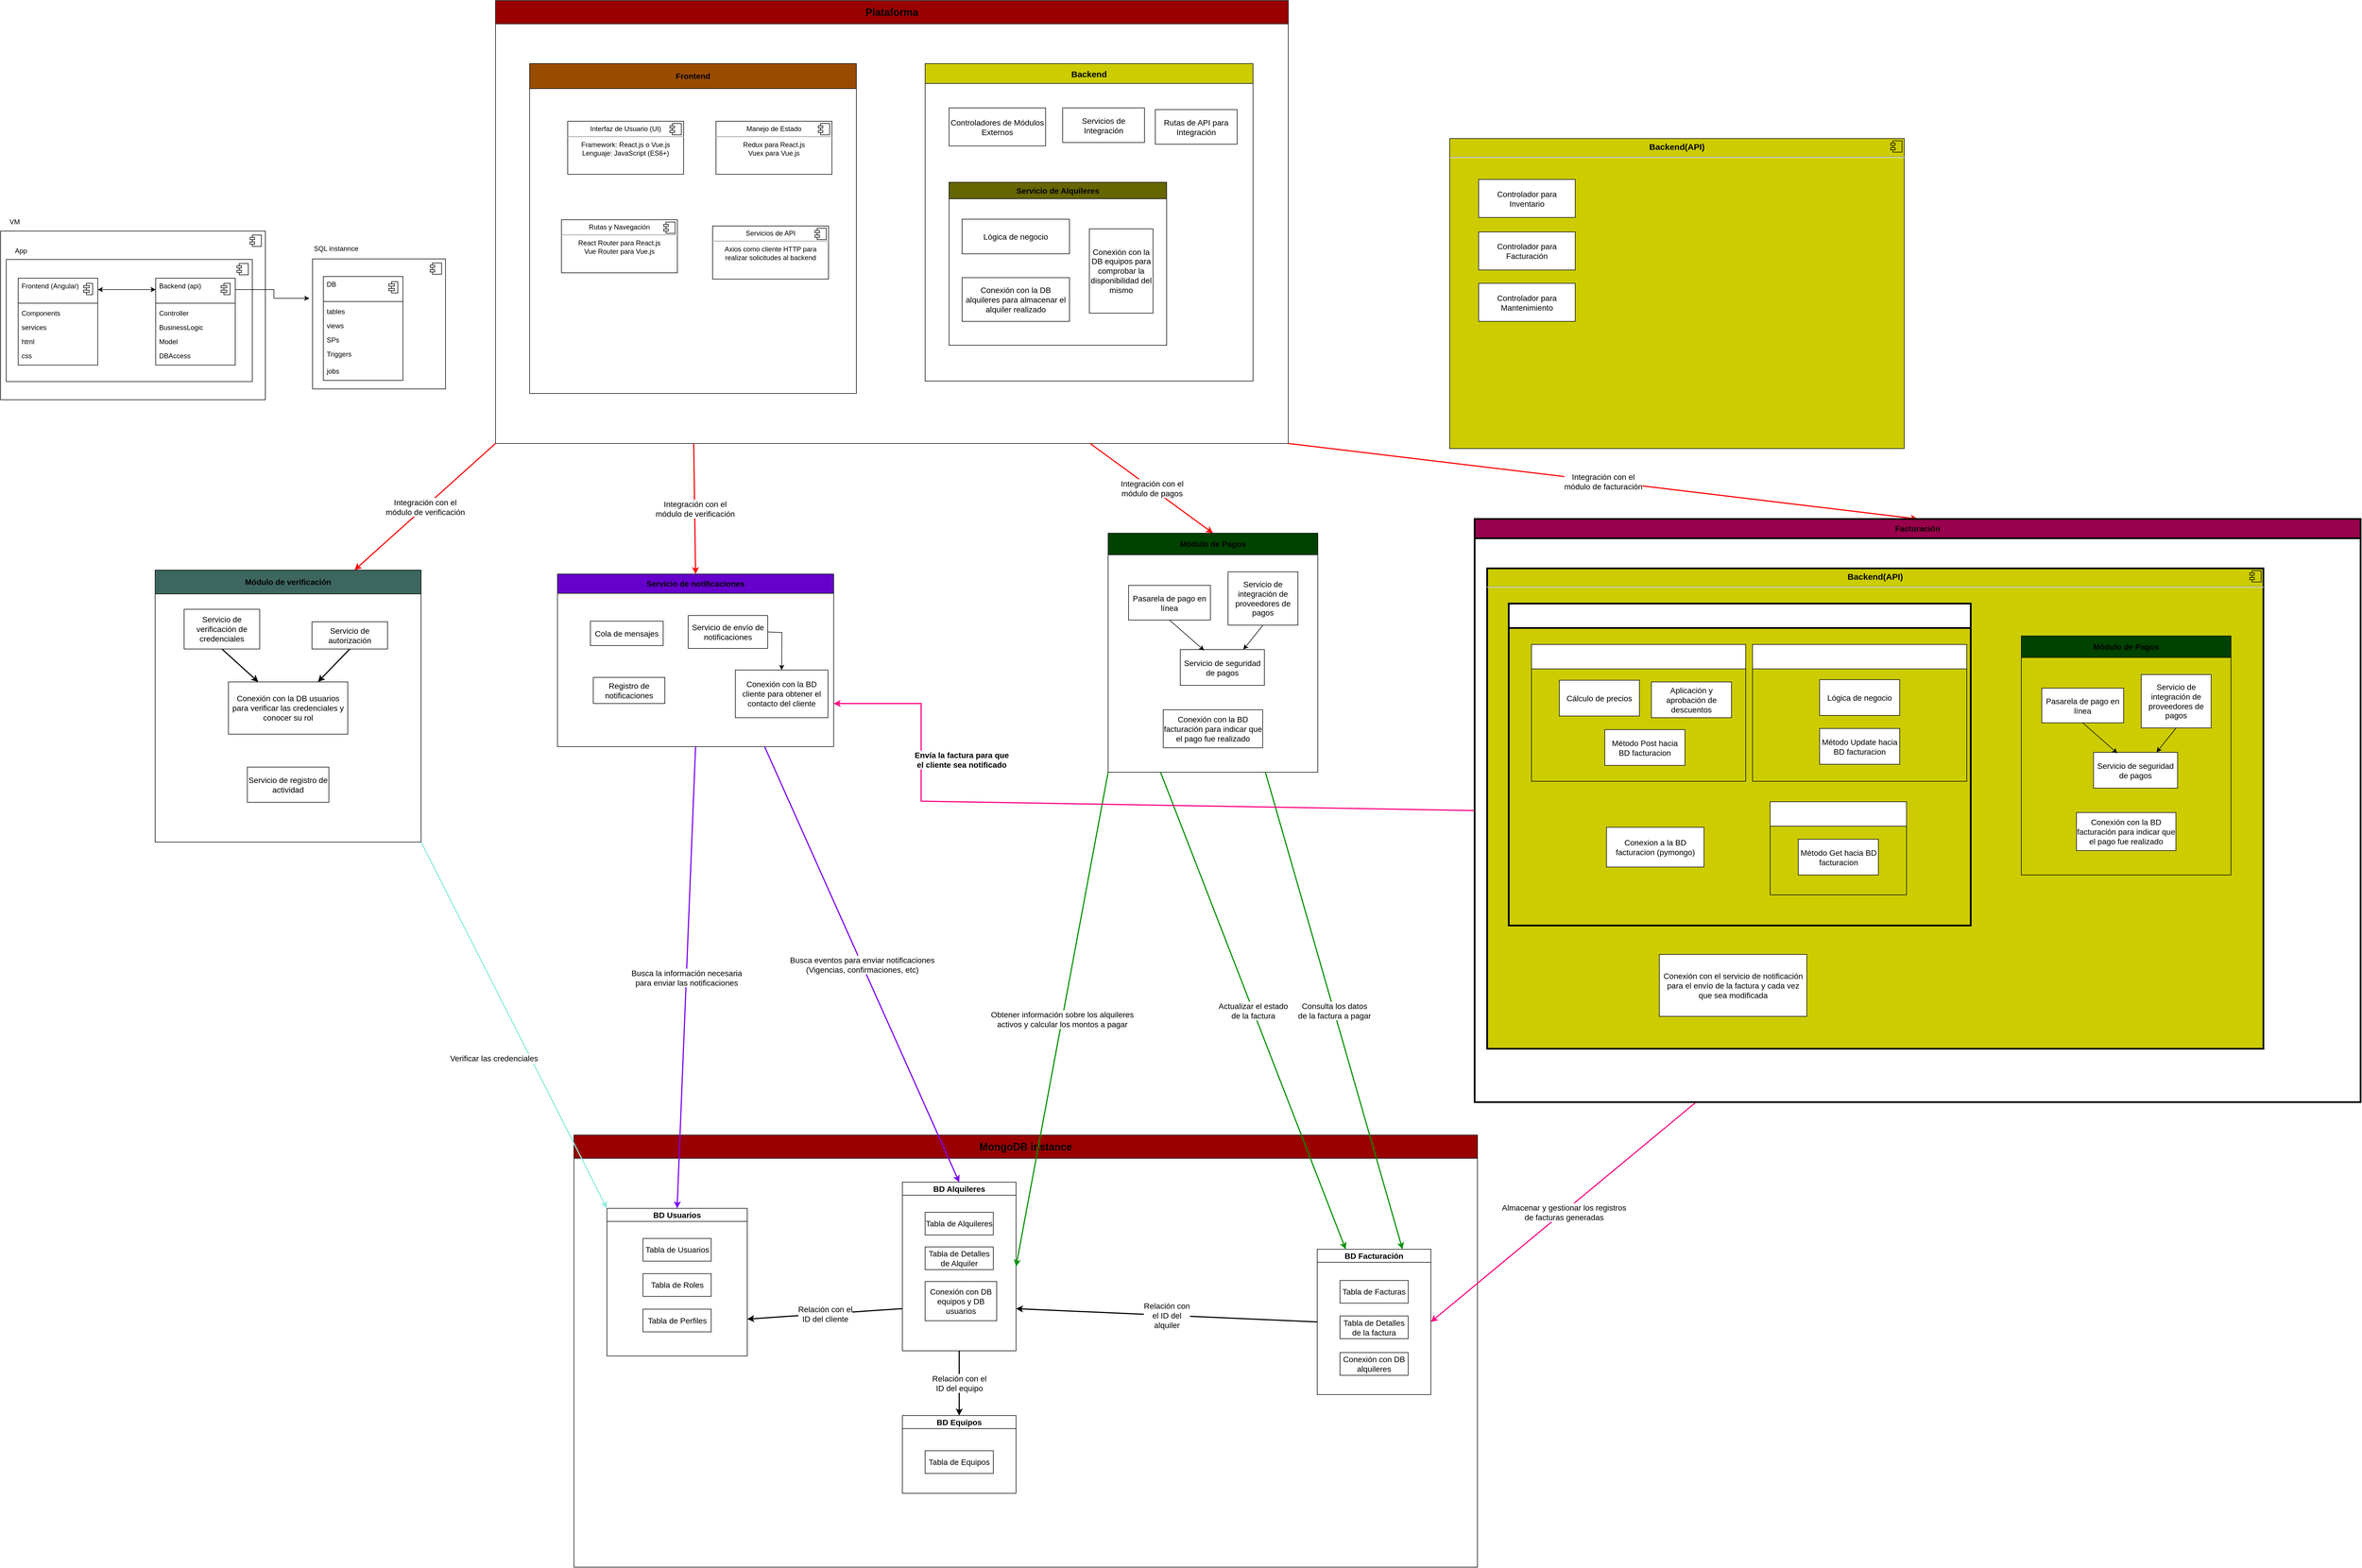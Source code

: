 <mxfile version="23.1.5" type="device">
  <diagram name="Página-1" id="bf0w6irVQ9VZcpmi0wYP">
    <mxGraphModel dx="3100" dy="2099" grid="0" gridSize="10" guides="1" tooltips="1" connect="1" arrows="1" fold="1" page="0" pageScale="1" pageWidth="1169" pageHeight="827" background="none" math="0" shadow="0">
      <root>
        <mxCell id="0" />
        <mxCell id="1" parent="0" />
        <mxCell id="GUSpSsTiJlBqWkZUUMlj-19" value="&lt;font style=&quot;font-size: 18px;&quot;&gt;MongoDB instance&lt;/font&gt;" style="swimlane;whiteSpace=wrap;html=1;fontSize=14;startSize=41;fillColor=#990000;align=center;" parent="1" vertex="1">
          <mxGeometry x="-543" y="1090" width="1590" height="761" as="geometry" />
        </mxCell>
        <mxCell id="_HyrHAApS9eFYxv8hjoL-1" value="BD Usuarios" style="swimlane;whiteSpace=wrap;html=1;fontSize=14;align=center;" parent="GUSpSsTiJlBqWkZUUMlj-19" vertex="1">
          <mxGeometry x="58" y="129.12" width="247" height="260" as="geometry" />
        </mxCell>
        <mxCell id="_HyrHAApS9eFYxv8hjoL-45" value="Tabla de Usuarios" style="whiteSpace=wrap;html=1;treeFolding=1;treeMoving=1;newEdgeStyle={&quot;edgeStyle&quot;:&quot;elbowEdgeStyle&quot;,&quot;startArrow&quot;:&quot;none&quot;,&quot;endArrow&quot;:&quot;none&quot;};fontSize=14;align=center;" parent="_HyrHAApS9eFYxv8hjoL-1" vertex="1">
          <mxGeometry x="63.5" y="53" width="120" height="40" as="geometry" />
        </mxCell>
        <mxCell id="_HyrHAApS9eFYxv8hjoL-46" value="Tabla de Perfiles" style="whiteSpace=wrap;html=1;treeFolding=1;treeMoving=1;newEdgeStyle={&quot;edgeStyle&quot;:&quot;elbowEdgeStyle&quot;,&quot;startArrow&quot;:&quot;none&quot;,&quot;endArrow&quot;:&quot;none&quot;};fontSize=14;align=center;" parent="_HyrHAApS9eFYxv8hjoL-1" vertex="1">
          <mxGeometry x="63.5" y="177.5" width="120" height="40" as="geometry" />
        </mxCell>
        <mxCell id="_HyrHAApS9eFYxv8hjoL-47" value="Tabla de Roles" style="whiteSpace=wrap;html=1;treeFolding=1;treeMoving=1;newEdgeStyle={&quot;edgeStyle&quot;:&quot;elbowEdgeStyle&quot;,&quot;startArrow&quot;:&quot;none&quot;,&quot;endArrow&quot;:&quot;none&quot;};fontSize=14;align=center;" parent="_HyrHAApS9eFYxv8hjoL-1" vertex="1">
          <mxGeometry x="63.5" y="115" width="120" height="40" as="geometry" />
        </mxCell>
        <mxCell id="_HyrHAApS9eFYxv8hjoL-2" value="BD Equipos" style="swimlane;whiteSpace=wrap;html=1;fontSize=14;startSize=23;align=center;" parent="GUSpSsTiJlBqWkZUUMlj-19" vertex="1">
          <mxGeometry x="577.95" y="494.0" width="200" height="137" as="geometry" />
        </mxCell>
        <mxCell id="_HyrHAApS9eFYxv8hjoL-50" value="Tabla de Equipos" style="whiteSpace=wrap;html=1;treeFolding=1;treeMoving=1;newEdgeStyle={&quot;edgeStyle&quot;:&quot;elbowEdgeStyle&quot;,&quot;startArrow&quot;:&quot;none&quot;,&quot;endArrow&quot;:&quot;none&quot;};fontSize=14;align=center;" parent="_HyrHAApS9eFYxv8hjoL-2" vertex="1">
          <mxGeometry x="40" y="62" width="120" height="40" as="geometry" />
        </mxCell>
        <mxCell id="_HyrHAApS9eFYxv8hjoL-3" value="BD Alquileres" style="swimlane;whiteSpace=wrap;html=1;fontSize=14;align=center;" parent="GUSpSsTiJlBqWkZUUMlj-19" vertex="1">
          <mxGeometry x="577.95" y="83.0" width="200" height="297" as="geometry" />
        </mxCell>
        <mxCell id="_HyrHAApS9eFYxv8hjoL-56" value="Tabla de Detalles de Alquiler" style="whiteSpace=wrap;html=1;treeFolding=1;treeMoving=1;newEdgeStyle={&quot;edgeStyle&quot;:&quot;elbowEdgeStyle&quot;,&quot;startArrow&quot;:&quot;none&quot;,&quot;endArrow&quot;:&quot;none&quot;};fontSize=14;align=center;" parent="_HyrHAApS9eFYxv8hjoL-3" vertex="1">
          <mxGeometry x="40" y="114" width="120" height="40" as="geometry" />
        </mxCell>
        <mxCell id="_HyrHAApS9eFYxv8hjoL-57" value="Tabla de Alquileres" style="whiteSpace=wrap;html=1;treeFolding=1;treeMoving=1;newEdgeStyle={&quot;edgeStyle&quot;:&quot;elbowEdgeStyle&quot;,&quot;startArrow&quot;:&quot;none&quot;,&quot;endArrow&quot;:&quot;none&quot;};fontSize=14;align=center;" parent="_HyrHAApS9eFYxv8hjoL-3" vertex="1">
          <mxGeometry x="40" y="53" width="120" height="40" as="geometry" />
        </mxCell>
        <mxCell id="n8uE68RIbWCoUh80Pz9c-1" value="Conexión con DB equipos y DB usuarios" style="whiteSpace=wrap;html=1;treeFolding=1;treeMoving=1;newEdgeStyle={&quot;edgeStyle&quot;:&quot;elbowEdgeStyle&quot;,&quot;startArrow&quot;:&quot;none&quot;,&quot;endArrow&quot;:&quot;none&quot;};fontSize=14;align=center;" parent="_HyrHAApS9eFYxv8hjoL-3" vertex="1">
          <mxGeometry x="40" y="175" width="126" height="69" as="geometry" />
        </mxCell>
        <mxCell id="_HyrHAApS9eFYxv8hjoL-22" value="BD Facturación" style="swimlane;whiteSpace=wrap;html=1;fontSize=14;align=center;" parent="GUSpSsTiJlBqWkZUUMlj-19" vertex="1">
          <mxGeometry x="1308" y="201.12" width="200" height="256" as="geometry" />
        </mxCell>
        <mxCell id="_HyrHAApS9eFYxv8hjoL-52" value="Tabla de Facturas" style="whiteSpace=wrap;html=1;treeFolding=1;treeMoving=1;newEdgeStyle={&quot;edgeStyle&quot;:&quot;elbowEdgeStyle&quot;,&quot;startArrow&quot;:&quot;none&quot;,&quot;endArrow&quot;:&quot;none&quot;};fontSize=14;align=center;" parent="_HyrHAApS9eFYxv8hjoL-22" vertex="1">
          <mxGeometry x="40" y="55" width="120" height="40" as="geometry" />
        </mxCell>
        <mxCell id="_HyrHAApS9eFYxv8hjoL-53" value="Tabla de Detalles de la factura" style="whiteSpace=wrap;html=1;treeFolding=1;treeMoving=1;newEdgeStyle={&quot;edgeStyle&quot;:&quot;elbowEdgeStyle&quot;,&quot;startArrow&quot;:&quot;none&quot;,&quot;endArrow&quot;:&quot;none&quot;};fontSize=14;align=center;" parent="_HyrHAApS9eFYxv8hjoL-22" vertex="1">
          <mxGeometry x="40" y="117.5" width="120" height="40" as="geometry" />
        </mxCell>
        <mxCell id="n8uE68RIbWCoUh80Pz9c-2" value="Conexión con DB alquileres" style="whiteSpace=wrap;html=1;treeFolding=1;treeMoving=1;newEdgeStyle={&quot;edgeStyle&quot;:&quot;elbowEdgeStyle&quot;,&quot;startArrow&quot;:&quot;none&quot;,&quot;endArrow&quot;:&quot;none&quot;};fontSize=14;align=center;" parent="_HyrHAApS9eFYxv8hjoL-22" vertex="1">
          <mxGeometry x="40" y="182" width="120" height="40" as="geometry" />
        </mxCell>
        <mxCell id="_HyrHAApS9eFYxv8hjoL-137" value="" style="endArrow=classic;html=1;rounded=0;fontSize=14;strokeWidth=2;entryX=0.5;entryY=0;entryDx=0;entryDy=0;exitX=0.5;exitY=1;exitDx=0;exitDy=0;align=center;" parent="GUSpSsTiJlBqWkZUUMlj-19" source="_HyrHAApS9eFYxv8hjoL-3" target="_HyrHAApS9eFYxv8hjoL-2" edge="1">
          <mxGeometry relative="1" as="geometry">
            <mxPoint x="684.95" y="374.0" as="sourcePoint" />
            <mxPoint x="1347.95" y="175.0" as="targetPoint" />
          </mxGeometry>
        </mxCell>
        <mxCell id="_HyrHAApS9eFYxv8hjoL-138" value="&lt;font style=&quot;font-size: 14px;&quot;&gt;Relación con el&lt;br style=&quot;font-size: 14px;&quot;&gt;ID del equipo&lt;/font&gt;" style="edgeLabel;resizable=0;html=1;align=center;verticalAlign=middle;fontSize=14;" parent="_HyrHAApS9eFYxv8hjoL-137" connectable="0" vertex="1">
          <mxGeometry relative="1" as="geometry" />
        </mxCell>
        <mxCell id="_HyrHAApS9eFYxv8hjoL-139" value="" style="endArrow=classic;html=1;rounded=0;exitX=0;exitY=0.5;exitDx=0;exitDy=0;entryX=1;entryY=0.75;entryDx=0;entryDy=0;fontSize=14;strokeWidth=2;align=center;" parent="GUSpSsTiJlBqWkZUUMlj-19" source="_HyrHAApS9eFYxv8hjoL-22" target="_HyrHAApS9eFYxv8hjoL-3" edge="1">
          <mxGeometry relative="1" as="geometry">
            <mxPoint x="1975" y="-712.88" as="sourcePoint" />
            <mxPoint x="1477" y="-637.88" as="targetPoint" />
            <Array as="points" />
          </mxGeometry>
        </mxCell>
        <mxCell id="_HyrHAApS9eFYxv8hjoL-140" value="&lt;font style=&quot;font-size: 14px;&quot;&gt;Relación con&lt;br style=&quot;font-size: 14px;&quot;&gt;el ID del&lt;br style=&quot;font-size: 14px;&quot;&gt;alquiler&lt;/font&gt;" style="edgeLabel;resizable=0;html=1;align=center;verticalAlign=middle;fontSize=14;" parent="_HyrHAApS9eFYxv8hjoL-139" connectable="0" vertex="1">
          <mxGeometry relative="1" as="geometry" />
        </mxCell>
        <mxCell id="4d2gXVHFIwAKzaBIq4mS-4" value="" style="endArrow=classic;html=1;rounded=0;fontSize=14;strokeWidth=2;entryX=1;entryY=0.75;entryDx=0;entryDy=0;exitX=0;exitY=0.75;exitDx=0;exitDy=0;align=center;" parent="GUSpSsTiJlBqWkZUUMlj-19" source="_HyrHAApS9eFYxv8hjoL-3" target="_HyrHAApS9eFYxv8hjoL-1" edge="1">
          <mxGeometry relative="1" as="geometry">
            <mxPoint x="1138" y="180.12" as="sourcePoint" />
            <mxPoint x="1245" y="-620.88" as="targetPoint" />
          </mxGeometry>
        </mxCell>
        <mxCell id="4d2gXVHFIwAKzaBIq4mS-5" value="&lt;font style=&quot;font-size: 14px;&quot;&gt;Relación con el&lt;br style=&quot;font-size: 14px;&quot;&gt;ID del cliente&lt;/font&gt;" style="edgeLabel;resizable=0;html=1;align=center;verticalAlign=middle;fontSize=14;" parent="4d2gXVHFIwAKzaBIq4mS-4" connectable="0" vertex="1">
          <mxGeometry relative="1" as="geometry" />
        </mxCell>
        <mxCell id="_HyrHAApS9eFYxv8hjoL-6" value="Módulo de verificación" style="swimlane;whiteSpace=wrap;html=1;fontSize=14;startSize=42;fillColor=#3D665F;align=center;" parent="1" vertex="1">
          <mxGeometry x="-1280" y="95" width="468" height="479" as="geometry" />
        </mxCell>
        <mxCell id="_HyrHAApS9eFYxv8hjoL-76" value="Conexión con la DB usuarios para verificar las credenciales y conocer su rol" style="whiteSpace=wrap;html=1;treeFolding=1;treeMoving=1;newEdgeStyle={&quot;edgeStyle&quot;:&quot;elbowEdgeStyle&quot;,&quot;startArrow&quot;:&quot;none&quot;,&quot;endArrow&quot;:&quot;none&quot;};fontSize=14;align=center;" parent="_HyrHAApS9eFYxv8hjoL-6" vertex="1">
          <mxGeometry x="129" y="197" width="210" height="92" as="geometry" />
        </mxCell>
        <mxCell id="_HyrHAApS9eFYxv8hjoL-93" value="Servicio de verificación de credenciales" style="whiteSpace=wrap;html=1;treeFolding=1;treeMoving=1;newEdgeStyle={&quot;edgeStyle&quot;:&quot;elbowEdgeStyle&quot;,&quot;startArrow&quot;:&quot;none&quot;,&quot;endArrow&quot;:&quot;none&quot;};fontSize=14;align=center;" parent="_HyrHAApS9eFYxv8hjoL-6" vertex="1">
          <mxGeometry x="51" y="69" width="133" height="70" as="geometry" />
        </mxCell>
        <mxCell id="_HyrHAApS9eFYxv8hjoL-96" value="Servicio de autorización" style="whiteSpace=wrap;html=1;treeFolding=1;treeMoving=1;newEdgeStyle={&quot;edgeStyle&quot;:&quot;elbowEdgeStyle&quot;,&quot;startArrow&quot;:&quot;none&quot;,&quot;endArrow&quot;:&quot;none&quot;};fontSize=14;align=center;" parent="_HyrHAApS9eFYxv8hjoL-6" vertex="1">
          <mxGeometry x="276" y="91" width="133" height="48" as="geometry" />
        </mxCell>
        <mxCell id="_HyrHAApS9eFYxv8hjoL-97" value="Servicio de registro de actividad" style="whiteSpace=wrap;html=1;treeFolding=1;treeMoving=1;newEdgeStyle={&quot;edgeStyle&quot;:&quot;elbowEdgeStyle&quot;,&quot;startArrow&quot;:&quot;none&quot;,&quot;endArrow&quot;:&quot;none&quot;};fontSize=14;align=center;" parent="_HyrHAApS9eFYxv8hjoL-6" vertex="1">
          <mxGeometry x="162.25" y="347" width="143.5" height="62" as="geometry" />
        </mxCell>
        <mxCell id="4d2gXVHFIwAKzaBIq4mS-6" value="" style="endArrow=classic;html=1;rounded=0;exitX=0.5;exitY=1;exitDx=0;exitDy=0;entryX=0.75;entryY=0;entryDx=0;entryDy=0;fontSize=14;strokeWidth=2;align=center;" parent="_HyrHAApS9eFYxv8hjoL-6" source="_HyrHAApS9eFYxv8hjoL-96" target="_HyrHAApS9eFYxv8hjoL-76" edge="1">
          <mxGeometry relative="1" as="geometry">
            <mxPoint x="127" y="10" as="sourcePoint" />
            <mxPoint x="-94" y="-68" as="targetPoint" />
          </mxGeometry>
        </mxCell>
        <mxCell id="4d2gXVHFIwAKzaBIq4mS-8" value="" style="endArrow=classic;html=1;rounded=0;exitX=0.5;exitY=1;exitDx=0;exitDy=0;entryX=0.25;entryY=0;entryDx=0;entryDy=0;fontSize=14;strokeWidth=2;align=center;" parent="_HyrHAApS9eFYxv8hjoL-6" source="_HyrHAApS9eFYxv8hjoL-93" target="_HyrHAApS9eFYxv8hjoL-76" edge="1">
          <mxGeometry relative="1" as="geometry">
            <mxPoint x="371" y="243" as="sourcePoint" />
            <mxPoint x="309" y="183" as="targetPoint" />
          </mxGeometry>
        </mxCell>
        <mxCell id="_HyrHAApS9eFYxv8hjoL-7" value="Módulo&amp;nbsp;de Pagos" style="swimlane;whiteSpace=wrap;html=1;startSize=38;fontSize=14;fillColor=#004200;align=center;" parent="1" vertex="1">
          <mxGeometry x="397" y="30" width="369" height="421" as="geometry" />
        </mxCell>
        <mxCell id="_HyrHAApS9eFYxv8hjoL-105" value="Pasarela de pago en línea" style="whiteSpace=wrap;html=1;treeFolding=1;treeMoving=1;newEdgeStyle={&quot;edgeStyle&quot;:&quot;elbowEdgeStyle&quot;,&quot;startArrow&quot;:&quot;none&quot;,&quot;endArrow&quot;:&quot;none&quot;};fontSize=14;align=center;" parent="_HyrHAApS9eFYxv8hjoL-7" vertex="1">
          <mxGeometry x="36" y="92" width="144" height="61" as="geometry" />
        </mxCell>
        <mxCell id="_HyrHAApS9eFYxv8hjoL-126" value="Servicio de integración de proveedores de pagos" style="whiteSpace=wrap;html=1;treeFolding=1;treeMoving=1;newEdgeStyle={&quot;edgeStyle&quot;:&quot;elbowEdgeStyle&quot;,&quot;startArrow&quot;:&quot;none&quot;,&quot;endArrow&quot;:&quot;none&quot;};fontSize=14;align=center;" parent="_HyrHAApS9eFYxv8hjoL-7" vertex="1">
          <mxGeometry x="211" y="68" width="123" height="94" as="geometry" />
        </mxCell>
        <mxCell id="_HyrHAApS9eFYxv8hjoL-128" value="Servicio de seguridad de pagos" style="whiteSpace=wrap;html=1;treeFolding=1;treeMoving=1;newEdgeStyle={&quot;edgeStyle&quot;:&quot;elbowEdgeStyle&quot;,&quot;startArrow&quot;:&quot;none&quot;,&quot;endArrow&quot;:&quot;none&quot;};fontSize=14;align=center;" parent="_HyrHAApS9eFYxv8hjoL-7" vertex="1">
          <mxGeometry x="127" y="205" width="148" height="63" as="geometry" />
        </mxCell>
        <mxCell id="_HyrHAApS9eFYxv8hjoL-131" value="Conexión con la BD facturación para indicar que el pago fue realizado" style="whiteSpace=wrap;html=1;treeFolding=1;treeMoving=1;newEdgeStyle={&quot;edgeStyle&quot;:&quot;elbowEdgeStyle&quot;,&quot;startArrow&quot;:&quot;none&quot;,&quot;endArrow&quot;:&quot;none&quot;};fontSize=14;align=center;" parent="_HyrHAApS9eFYxv8hjoL-7" vertex="1">
          <mxGeometry x="97" y="311" width="175" height="67" as="geometry" />
        </mxCell>
        <mxCell id="4d2gXVHFIwAKzaBIq4mS-23" value="" style="endArrow=classic;html=1;rounded=0;exitX=0.5;exitY=1;exitDx=0;exitDy=0;entryX=0.283;entryY=0.024;entryDx=0;entryDy=0;fontSize=14;entryPerimeter=0;align=center;" parent="_HyrHAApS9eFYxv8hjoL-7" source="_HyrHAApS9eFYxv8hjoL-105" target="_HyrHAApS9eFYxv8hjoL-128" edge="1">
          <mxGeometry width="50" height="50" relative="1" as="geometry">
            <mxPoint x="55" y="186" as="sourcePoint" />
            <mxPoint x="80" y="253" as="targetPoint" />
            <Array as="points" />
          </mxGeometry>
        </mxCell>
        <mxCell id="4d2gXVHFIwAKzaBIq4mS-24" value="" style="endArrow=classic;html=1;rounded=0;exitX=0.5;exitY=1;exitDx=0;exitDy=0;entryX=0.75;entryY=0;entryDx=0;entryDy=0;fontSize=14;align=center;" parent="_HyrHAApS9eFYxv8hjoL-7" source="_HyrHAApS9eFYxv8hjoL-126" target="_HyrHAApS9eFYxv8hjoL-128" edge="1">
          <mxGeometry width="50" height="50" relative="1" as="geometry">
            <mxPoint x="118" y="163" as="sourcePoint" />
            <mxPoint x="179" y="217" as="targetPoint" />
            <Array as="points" />
          </mxGeometry>
        </mxCell>
        <mxCell id="_HyrHAApS9eFYxv8hjoL-8" value="Servicio de notificaciones" style="swimlane;whiteSpace=wrap;html=1;fontSize=14;startSize=34;backgroundOutline=0;fillColor=#6600CC;align=center;" parent="1" vertex="1">
          <mxGeometry x="-572" y="102" width="486" height="304" as="geometry" />
        </mxCell>
        <mxCell id="_HyrHAApS9eFYxv8hjoL-12" value="Cola de mensajes" style="whiteSpace=wrap;html=1;treeFolding=1;treeMoving=1;newEdgeStyle={&quot;edgeStyle&quot;:&quot;elbowEdgeStyle&quot;,&quot;startArrow&quot;:&quot;none&quot;,&quot;endArrow&quot;:&quot;none&quot;};fontSize=14;align=center;" parent="_HyrHAApS9eFYxv8hjoL-8" vertex="1">
          <mxGeometry x="58" y="83" width="128" height="43" as="geometry" />
        </mxCell>
        <mxCell id="_HyrHAApS9eFYxv8hjoL-23" value="Servicio de envío de notificaciones" style="whiteSpace=wrap;html=1;treeFolding=1;treeMoving=1;newEdgeStyle={&quot;edgeStyle&quot;:&quot;elbowEdgeStyle&quot;,&quot;startArrow&quot;:&quot;none&quot;,&quot;endArrow&quot;:&quot;none&quot;};fontSize=14;align=center;" parent="_HyrHAApS9eFYxv8hjoL-8" vertex="1">
          <mxGeometry x="230" y="73" width="140" height="58" as="geometry" />
        </mxCell>
        <mxCell id="_HyrHAApS9eFYxv8hjoL-40" value="Registro de notificaciones" style="whiteSpace=wrap;html=1;treeFolding=1;treeMoving=1;newEdgeStyle={&quot;edgeStyle&quot;:&quot;elbowEdgeStyle&quot;,&quot;startArrow&quot;:&quot;none&quot;,&quot;endArrow&quot;:&quot;none&quot;};fontSize=14;align=center;" parent="_HyrHAApS9eFYxv8hjoL-8" vertex="1">
          <mxGeometry x="63" y="182" width="126" height="46" as="geometry" />
        </mxCell>
        <mxCell id="4d2gXVHFIwAKzaBIq4mS-1" value="" style="endArrow=classic;html=1;rounded=0;exitX=1;exitY=0.5;exitDx=0;exitDy=0;entryX=0.5;entryY=0;entryDx=0;entryDy=0;fontSize=14;align=center;" parent="_HyrHAApS9eFYxv8hjoL-8" source="_HyrHAApS9eFYxv8hjoL-23" target="4d2gXVHFIwAKzaBIq4mS-3" edge="1">
          <mxGeometry width="50" height="50" relative="1" as="geometry">
            <mxPoint x="418" y="187" as="sourcePoint" />
            <mxPoint x="420" y="230.0" as="targetPoint" />
            <Array as="points">
              <mxPoint x="395" y="103" />
            </Array>
          </mxGeometry>
        </mxCell>
        <mxCell id="4d2gXVHFIwAKzaBIq4mS-3" value="Conexión con la BD cliente para obtener el contacto del cliente" style="whiteSpace=wrap;html=1;treeFolding=1;treeMoving=1;newEdgeStyle={&quot;edgeStyle&quot;:&quot;elbowEdgeStyle&quot;,&quot;startArrow&quot;:&quot;none&quot;,&quot;endArrow&quot;:&quot;none&quot;};fontSize=14;align=center;" parent="_HyrHAApS9eFYxv8hjoL-8" vertex="1">
          <mxGeometry x="313" y="169" width="163" height="84" as="geometry" />
        </mxCell>
        <mxCell id="_HyrHAApS9eFYxv8hjoL-14" value="" style="endArrow=classic;html=1;rounded=0;exitX=1;exitY=1;exitDx=0;exitDy=0;entryX=0;entryY=0;entryDx=0;entryDy=0;fontSize=14;strokeWidth=2;strokeColor=#8EEDDD;align=center;" parent="1" source="_HyrHAApS9eFYxv8hjoL-6" target="_HyrHAApS9eFYxv8hjoL-1" edge="1">
          <mxGeometry relative="1" as="geometry">
            <mxPoint x="-852" y="636.98" as="sourcePoint" />
            <mxPoint x="415" y="373.98" as="targetPoint" />
          </mxGeometry>
        </mxCell>
        <mxCell id="_HyrHAApS9eFYxv8hjoL-15" value="&lt;font style=&quot;font-size: 14px;&quot;&gt;Verificar las credenciales&lt;/font&gt;" style="edgeLabel;resizable=0;html=1;align=center;verticalAlign=middle;fontSize=14;" parent="_HyrHAApS9eFYxv8hjoL-14" connectable="0" vertex="1">
          <mxGeometry relative="1" as="geometry">
            <mxPoint x="-36" y="58" as="offset" />
          </mxGeometry>
        </mxCell>
        <mxCell id="_HyrHAApS9eFYxv8hjoL-17" value="" style="endArrow=classic;html=1;rounded=0;entryX=0.75;entryY=0;entryDx=0;entryDy=0;fontSize=14;strokeWidth=2;exitX=0.75;exitY=1;exitDx=0;exitDy=0;strokeColor=#009100;align=center;" parent="1" source="_HyrHAApS9eFYxv8hjoL-7" target="_HyrHAApS9eFYxv8hjoL-22" edge="1">
          <mxGeometry relative="1" as="geometry">
            <mxPoint x="923" y="301" as="sourcePoint" />
            <mxPoint x="785" y="322" as="targetPoint" />
          </mxGeometry>
        </mxCell>
        <mxCell id="_HyrHAApS9eFYxv8hjoL-18" value="&lt;font style=&quot;font-size: 14px;&quot;&gt;Consulta los datos&lt;br style=&quot;font-size: 14px;&quot;&gt;de la factura a pagar&lt;/font&gt;" style="edgeLabel;resizable=0;html=1;align=center;verticalAlign=middle;fontSize=14;" parent="_HyrHAApS9eFYxv8hjoL-17" connectable="0" vertex="1">
          <mxGeometry relative="1" as="geometry" />
        </mxCell>
        <mxCell id="_HyrHAApS9eFYxv8hjoL-20" value="" style="endArrow=classic;html=1;rounded=0;exitX=0.25;exitY=1;exitDx=0;exitDy=0;fontSize=14;strokeWidth=2;entryX=1;entryY=0.5;entryDx=0;entryDy=0;strokeColor=#FF0080;align=center;" parent="1" source="_HyrHAApS9eFYxv8hjoL-4" target="_HyrHAApS9eFYxv8hjoL-22" edge="1">
          <mxGeometry relative="1" as="geometry">
            <mxPoint x="1111" y="197" as="sourcePoint" />
            <mxPoint x="1191" y="-67" as="targetPoint" />
            <Array as="points" />
          </mxGeometry>
        </mxCell>
        <mxCell id="_HyrHAApS9eFYxv8hjoL-21" value="&lt;font style=&quot;font-size: 14px;&quot;&gt;Almacenar y gestionar los registros&lt;br style=&quot;font-size: 14px;&quot;&gt;de facturas generadas&lt;/font&gt;" style="edgeLabel;resizable=0;html=1;align=center;verticalAlign=middle;fontSize=14;" parent="_HyrHAApS9eFYxv8hjoL-20" connectable="0" vertex="1">
          <mxGeometry relative="1" as="geometry" />
        </mxCell>
        <mxCell id="_HyrHAApS9eFYxv8hjoL-27" value="" style="endArrow=classic;html=1;rounded=0;exitX=0.5;exitY=1;exitDx=0;exitDy=0;entryX=0.5;entryY=0;entryDx=0;entryDy=0;fontSize=14;strokeWidth=2;strokeColor=#7A00F5;align=center;" parent="1" source="_HyrHAApS9eFYxv8hjoL-8" target="_HyrHAApS9eFYxv8hjoL-1" edge="1">
          <mxGeometry relative="1" as="geometry">
            <mxPoint x="550" y="460" as="sourcePoint" />
            <mxPoint x="191" y="284" as="targetPoint" />
          </mxGeometry>
        </mxCell>
        <mxCell id="_HyrHAApS9eFYxv8hjoL-28" value="&lt;font style=&quot;font-size: 14px;&quot;&gt;Busca la información necesaria&lt;br style=&quot;font-size: 14px;&quot;&gt;para enviar las notificaciones&lt;/font&gt;" style="edgeLabel;resizable=0;html=1;align=center;verticalAlign=middle;fontSize=14;" parent="_HyrHAApS9eFYxv8hjoL-27" connectable="0" vertex="1">
          <mxGeometry relative="1" as="geometry" />
        </mxCell>
        <mxCell id="_HyrHAApS9eFYxv8hjoL-29" value="" style="endArrow=classic;html=1;rounded=0;exitX=0.75;exitY=1;exitDx=0;exitDy=0;entryX=0.5;entryY=0;entryDx=0;entryDy=0;fontSize=14;strokeWidth=2;strokeColor=#7A00F5;align=center;" parent="1" source="_HyrHAApS9eFYxv8hjoL-8" target="_HyrHAApS9eFYxv8hjoL-3" edge="1">
          <mxGeometry relative="1" as="geometry">
            <mxPoint x="35" y="692" as="sourcePoint" />
            <mxPoint x="91" y="384" as="targetPoint" />
          </mxGeometry>
        </mxCell>
        <mxCell id="_HyrHAApS9eFYxv8hjoL-30" value="&lt;font style=&quot;font-size: 14px;&quot;&gt;Busca eventos para enviar notificaciones&lt;br style=&quot;font-size: 14px;&quot;&gt;(Vigencias, confirmaciones, etc)&lt;br style=&quot;font-size: 14px;&quot;&gt;&lt;/font&gt;" style="edgeLabel;resizable=0;html=1;align=center;verticalAlign=middle;fontSize=14;" parent="_HyrHAApS9eFYxv8hjoL-29" connectable="0" vertex="1">
          <mxGeometry relative="1" as="geometry" />
        </mxCell>
        <mxCell id="_HyrHAApS9eFYxv8hjoL-33" value="" style="endArrow=classic;html=1;rounded=0;exitX=0;exitY=1;exitDx=0;exitDy=0;entryX=1;entryY=0.5;entryDx=0;entryDy=0;fontSize=14;strokeWidth=2;strokeColor=#009100;align=center;" parent="1" source="_HyrHAApS9eFYxv8hjoL-7" target="_HyrHAApS9eFYxv8hjoL-3" edge="1">
          <mxGeometry relative="1" as="geometry">
            <mxPoint x="375" y="761.5" as="sourcePoint" />
            <mxPoint x="856" y="834.5" as="targetPoint" />
            <Array as="points" />
          </mxGeometry>
        </mxCell>
        <mxCell id="_HyrHAApS9eFYxv8hjoL-34" value="&lt;font style=&quot;font-size: 14px;&quot;&gt;Obtener información sobre los alquileres&lt;br style=&quot;font-size: 14px;&quot;&gt;activos y calcular los montos a pagar&lt;br style=&quot;font-size: 14px;&quot;&gt;&lt;/font&gt;" style="edgeLabel;resizable=0;html=1;align=center;verticalAlign=middle;fontSize=14;" parent="_HyrHAApS9eFYxv8hjoL-33" connectable="0" vertex="1">
          <mxGeometry relative="1" as="geometry" />
        </mxCell>
        <mxCell id="_HyrHAApS9eFYxv8hjoL-35" value="" style="endArrow=classic;html=1;rounded=0;exitX=0.25;exitY=1;exitDx=0;exitDy=0;fontSize=14;strokeWidth=2;entryX=0.25;entryY=0;entryDx=0;entryDy=0;strokeColor=#009100;align=center;" parent="1" source="_HyrHAApS9eFYxv8hjoL-7" target="_HyrHAApS9eFYxv8hjoL-22" edge="1">
          <mxGeometry relative="1" as="geometry">
            <mxPoint x="818" y="363" as="sourcePoint" />
            <mxPoint x="898" y="99" as="targetPoint" />
          </mxGeometry>
        </mxCell>
        <mxCell id="_HyrHAApS9eFYxv8hjoL-36" value="&lt;span style=&quot;font-size: 14px;&quot;&gt;Actualizar el estado&lt;br&gt;de la factura&lt;/span&gt;" style="edgeLabel;resizable=0;html=1;align=center;verticalAlign=middle;fontSize=14;" parent="_HyrHAApS9eFYxv8hjoL-35" connectable="0" vertex="1">
          <mxGeometry relative="1" as="geometry" />
        </mxCell>
        <mxCell id="_HyrHAApS9eFYxv8hjoL-116" value="" style="endArrow=classic;html=1;rounded=0;fontSize=14;strokeWidth=2;entryX=1;entryY=0.75;entryDx=0;entryDy=0;strokeColor=#FF0080;align=center;exitX=0;exitY=0.5;exitDx=0;exitDy=0;" parent="1" source="_HyrHAApS9eFYxv8hjoL-4" target="_HyrHAApS9eFYxv8hjoL-8" edge="1">
          <mxGeometry relative="1" as="geometry">
            <mxPoint x="933" y="485" as="sourcePoint" />
            <mxPoint x="967" y="948" as="targetPoint" />
            <Array as="points">
              <mxPoint x="68" y="502" />
              <mxPoint x="68" y="330" />
            </Array>
          </mxGeometry>
        </mxCell>
        <mxCell id="_HyrHAApS9eFYxv8hjoL-117" value="&lt;font style=&quot;font-size: 14px;&quot;&gt;Envía la factura para que&lt;br&gt;el cliente sea notificado&lt;/font&gt;" style="edgeLabel;resizable=0;html=1;align=center;verticalAlign=middle;fontSize=14;fontStyle=1" parent="_HyrHAApS9eFYxv8hjoL-116" connectable="0" vertex="1">
          <mxGeometry relative="1" as="geometry">
            <mxPoint x="-253" y="-79" as="offset" />
          </mxGeometry>
        </mxCell>
        <mxCell id="4d2gXVHFIwAKzaBIq4mS-9" value="&lt;font style=&quot;font-size: 18px;&quot;&gt;Plataforma&lt;/font&gt;" style="swimlane;whiteSpace=wrap;html=1;fontSize=14;startSize=41;fillColor=#990000;align=center;" parent="1" vertex="1">
          <mxGeometry x="-681" y="-908" width="1395" height="780" as="geometry" />
        </mxCell>
        <mxCell id="4d2gXVHFIwAKzaBIq4mS-18" value="Frontend" style="swimlane;whiteSpace=wrap;html=1;fontSize=14;fillColor=#994C00;startSize=44;align=center;" parent="4d2gXVHFIwAKzaBIq4mS-9" vertex="1">
          <mxGeometry x="60" y="111" width="575" height="581" as="geometry" />
        </mxCell>
        <mxCell id="4d2gXVHFIwAKzaBIq4mS-55" value="&lt;p style=&quot;margin: 6px 0px 0px;&quot;&gt;Interfaz de Usuario (UI)&lt;br&gt;&lt;/p&gt;&lt;hr&gt;&lt;div&gt;Framework: React.js o Vue.js&lt;/div&gt;&lt;div&gt;Lenguaje: JavaScript (ES6+)&lt;/div&gt;&lt;div&gt;&lt;br style=&quot;font-size: 14px;&quot;&gt;&lt;/div&gt;" style="align=center;overflow=fill;html=1;dropTarget=0;whiteSpace=wrap;spacingTop=2;spacingLeft=5;" parent="4d2gXVHFIwAKzaBIq4mS-18" vertex="1">
          <mxGeometry x="67" y="101.5" width="204" height="93.5" as="geometry" />
        </mxCell>
        <mxCell id="4d2gXVHFIwAKzaBIq4mS-56" value="" style="shape=component;jettyWidth=8;jettyHeight=4;align=center;" parent="4d2gXVHFIwAKzaBIq4mS-55" vertex="1">
          <mxGeometry x="1" width="20" height="20" relative="1" as="geometry">
            <mxPoint x="-24" y="4" as="offset" />
          </mxGeometry>
        </mxCell>
        <mxCell id="4d2gXVHFIwAKzaBIq4mS-57" value="&lt;p style=&quot;margin: 6px 0px 0px;&quot;&gt;Manejo de Estado&lt;br&gt;&lt;/p&gt;&lt;hr&gt;&lt;div&gt;&lt;div&gt;Redux para React.js&lt;/div&gt;&lt;div&gt;Vuex para Vue.js&lt;/div&gt;&lt;/div&gt;&lt;div&gt;&lt;br&gt;&lt;/div&gt;" style="align=center;overflow=fill;html=1;dropTarget=0;whiteSpace=wrap;spacingTop=2;spacingLeft=5;" parent="4d2gXVHFIwAKzaBIq4mS-18" vertex="1">
          <mxGeometry x="328" y="101.5" width="204" height="93.5" as="geometry" />
        </mxCell>
        <mxCell id="4d2gXVHFIwAKzaBIq4mS-58" value="" style="shape=component;jettyWidth=8;jettyHeight=4;align=center;" parent="4d2gXVHFIwAKzaBIq4mS-57" vertex="1">
          <mxGeometry x="1" width="20" height="20" relative="1" as="geometry">
            <mxPoint x="-24" y="4" as="offset" />
          </mxGeometry>
        </mxCell>
        <mxCell id="4d2gXVHFIwAKzaBIq4mS-59" value="&lt;p style=&quot;margin: 6px 0px 0px;&quot;&gt;Rutas y Navegación&lt;br&gt;&lt;/p&gt;&lt;hr&gt;&lt;div&gt;&lt;div&gt;&lt;span style=&quot;background-color: initial;&quot;&gt;React Router para React.js&lt;/span&gt;&lt;br&gt;&lt;/div&gt;&lt;div&gt;Vue Router para Vue.js&lt;/div&gt;&lt;/div&gt;&lt;div&gt;&lt;br&gt;&lt;/div&gt;&lt;div&gt;&lt;br&gt;&lt;/div&gt;" style="align=center;overflow=fill;html=1;dropTarget=0;whiteSpace=wrap;spacingTop=2;spacingLeft=5;" parent="4d2gXVHFIwAKzaBIq4mS-18" vertex="1">
          <mxGeometry x="56" y="275" width="204" height="93.5" as="geometry" />
        </mxCell>
        <mxCell id="4d2gXVHFIwAKzaBIq4mS-60" value="" style="shape=component;jettyWidth=8;jettyHeight=4;align=center;" parent="4d2gXVHFIwAKzaBIq4mS-59" vertex="1">
          <mxGeometry x="1" width="20" height="20" relative="1" as="geometry">
            <mxPoint x="-24" y="4" as="offset" />
          </mxGeometry>
        </mxCell>
        <mxCell id="4d2gXVHFIwAKzaBIq4mS-61" value="&lt;p style=&quot;margin: 6px 0px 0px;&quot;&gt;Servicios de API&lt;br&gt;&lt;/p&gt;&lt;hr&gt;&lt;div&gt;&lt;div&gt;Axios como cliente HTTP para realizar solicitudes al backend&lt;br&gt;&lt;/div&gt;&lt;/div&gt;&lt;div&gt;&lt;br&gt;&lt;/div&gt;" style="align=center;overflow=fill;html=1;dropTarget=0;whiteSpace=wrap;spacingTop=2;spacingLeft=5;" parent="4d2gXVHFIwAKzaBIq4mS-18" vertex="1">
          <mxGeometry x="322" y="286" width="204" height="93.5" as="geometry" />
        </mxCell>
        <mxCell id="4d2gXVHFIwAKzaBIq4mS-62" value="" style="shape=component;jettyWidth=8;jettyHeight=4;align=center;" parent="4d2gXVHFIwAKzaBIq4mS-61" vertex="1">
          <mxGeometry x="1" width="20" height="20" relative="1" as="geometry">
            <mxPoint x="-24" y="4" as="offset" />
          </mxGeometry>
        </mxCell>
        <mxCell id="4d2gXVHFIwAKzaBIq4mS-47" value="" style="endArrow=classic;html=1;rounded=0;entryX=0.75;entryY=0;entryDx=0;entryDy=0;fontSize=14;strokeWidth=2;strokeColor=#FF0000;exitX=0;exitY=1;exitDx=0;exitDy=0;align=center;" parent="1" source="4d2gXVHFIwAKzaBIq4mS-9" target="_HyrHAApS9eFYxv8hjoL-6" edge="1">
          <mxGeometry relative="1" as="geometry">
            <mxPoint x="-324" y="-52" as="sourcePoint" />
            <mxPoint x="-547" y="832" as="targetPoint" />
          </mxGeometry>
        </mxCell>
        <mxCell id="4d2gXVHFIwAKzaBIq4mS-48" value="Integración con el&lt;br&gt;módulo de verificación" style="edgeLabel;resizable=0;html=1;align=center;verticalAlign=middle;fontSize=14;" parent="4d2gXVHFIwAKzaBIq4mS-47" connectable="0" vertex="1">
          <mxGeometry relative="1" as="geometry" />
        </mxCell>
        <mxCell id="4d2gXVHFIwAKzaBIq4mS-49" value="" style="endArrow=classic;html=1;rounded=0;entryX=0.5;entryY=0;entryDx=0;entryDy=0;fontSize=14;strokeWidth=2;strokeColor=#FF0000;exitX=0.25;exitY=1;exitDx=0;exitDy=0;align=center;" parent="1" source="4d2gXVHFIwAKzaBIq4mS-9" target="_HyrHAApS9eFYxv8hjoL-8" edge="1">
          <mxGeometry relative="1" as="geometry">
            <mxPoint x="-329" y="-120" as="sourcePoint" />
            <mxPoint x="-919" y="105" as="targetPoint" />
          </mxGeometry>
        </mxCell>
        <mxCell id="4d2gXVHFIwAKzaBIq4mS-50" value="Integración con el&lt;br&gt;módulo de verificación" style="edgeLabel;resizable=0;html=1;align=center;verticalAlign=middle;fontSize=14;" parent="4d2gXVHFIwAKzaBIq4mS-49" connectable="0" vertex="1">
          <mxGeometry relative="1" as="geometry" />
        </mxCell>
        <mxCell id="4d2gXVHFIwAKzaBIq4mS-51" value="" style="endArrow=classic;html=1;rounded=0;entryX=0.5;entryY=0;entryDx=0;entryDy=0;fontSize=14;strokeWidth=2;strokeColor=#FF0000;exitX=0.75;exitY=1;exitDx=0;exitDy=0;align=center;" parent="1" source="4d2gXVHFIwAKzaBIq4mS-9" target="_HyrHAApS9eFYxv8hjoL-7" edge="1">
          <mxGeometry relative="1" as="geometry">
            <mxPoint x="615" y="-130" as="sourcePoint" />
            <mxPoint x="25" y="95" as="targetPoint" />
          </mxGeometry>
        </mxCell>
        <mxCell id="4d2gXVHFIwAKzaBIq4mS-52" value="Integración con el&lt;br&gt;módulo de pagos" style="edgeLabel;resizable=0;html=1;align=center;verticalAlign=middle;fontSize=14;" parent="4d2gXVHFIwAKzaBIq4mS-51" connectable="0" vertex="1">
          <mxGeometry relative="1" as="geometry" />
        </mxCell>
        <mxCell id="4d2gXVHFIwAKzaBIq4mS-53" value="" style="endArrow=classic;html=1;rounded=0;entryX=0.5;entryY=0;entryDx=0;entryDy=0;fontSize=14;strokeWidth=2;strokeColor=#FF0000;exitX=1;exitY=1;exitDx=0;exitDy=0;align=center;" parent="1" source="4d2gXVHFIwAKzaBIq4mS-9" target="_HyrHAApS9eFYxv8hjoL-4" edge="1">
          <mxGeometry relative="1" as="geometry">
            <mxPoint x="354" y="-120" as="sourcePoint" />
            <mxPoint x="592" y="40" as="targetPoint" />
          </mxGeometry>
        </mxCell>
        <mxCell id="4d2gXVHFIwAKzaBIq4mS-54" value="Integración con el&lt;br&gt;módulo de facturación" style="edgeLabel;resizable=0;html=1;align=center;verticalAlign=middle;fontSize=14;" parent="4d2gXVHFIwAKzaBIq4mS-53" connectable="0" vertex="1">
          <mxGeometry relative="1" as="geometry" />
        </mxCell>
        <mxCell id="JU1CrvgOlWonqN4nbY6T-1" value="&amp;laquo;Annotation&amp;raquo;&lt;br/&gt;&lt;b&gt;Component&lt;/b&gt;" style="html=1;dropTarget=0;whiteSpace=wrap;" parent="1" vertex="1">
          <mxGeometry x="-1552" y="-502" width="466" height="297" as="geometry" />
        </mxCell>
        <mxCell id="JU1CrvgOlWonqN4nbY6T-2" value="" style="shape=module;jettyWidth=8;jettyHeight=4;" parent="JU1CrvgOlWonqN4nbY6T-1" vertex="1">
          <mxGeometry x="1" width="20" height="20" relative="1" as="geometry">
            <mxPoint x="-27" y="7" as="offset" />
          </mxGeometry>
        </mxCell>
        <mxCell id="JU1CrvgOlWonqN4nbY6T-3" value="" style="html=1;dropTarget=0;whiteSpace=wrap;" parent="1" vertex="1">
          <mxGeometry x="-1542" y="-452" width="433" height="215" as="geometry" />
        </mxCell>
        <mxCell id="JU1CrvgOlWonqN4nbY6T-4" value="" style="shape=module;jettyWidth=8;jettyHeight=4;" parent="JU1CrvgOlWonqN4nbY6T-3" vertex="1">
          <mxGeometry x="1" width="20" height="20" relative="1" as="geometry">
            <mxPoint x="-27" y="7" as="offset" />
          </mxGeometry>
        </mxCell>
        <mxCell id="JU1CrvgOlWonqN4nbY6T-5" value="" style="fontStyle=1;align=left;verticalAlign=top;childLayout=stackLayout;horizontal=1;horizontalStack=0;resizeParent=1;resizeParentMax=0;resizeLast=0;marginBottom=0;" parent="1" vertex="1">
          <mxGeometry x="-1279" y="-419" width="140" height="153" as="geometry" />
        </mxCell>
        <mxCell id="JU1CrvgOlWonqN4nbY6T-6" value="Backend (api)" style="html=1;align=left;spacingLeft=4;verticalAlign=top;strokeColor=none;fillColor=none;whiteSpace=wrap;" parent="JU1CrvgOlWonqN4nbY6T-5" vertex="1">
          <mxGeometry width="140" height="40" as="geometry" />
        </mxCell>
        <mxCell id="JU1CrvgOlWonqN4nbY6T-7" value="" style="shape=module;jettyWidth=10;jettyHeight=4;" parent="JU1CrvgOlWonqN4nbY6T-6" vertex="1">
          <mxGeometry x="1" width="16" height="20" relative="1" as="geometry">
            <mxPoint x="-25" y="9" as="offset" />
          </mxGeometry>
        </mxCell>
        <mxCell id="JU1CrvgOlWonqN4nbY6T-8" value="" style="line;strokeWidth=1;fillColor=none;align=left;verticalAlign=middle;spacingTop=-1;spacingLeft=3;spacingRight=3;rotatable=0;labelPosition=right;points=[];portConstraint=eastwest;" parent="JU1CrvgOlWonqN4nbY6T-5" vertex="1">
          <mxGeometry y="40" width="140" height="8" as="geometry" />
        </mxCell>
        <mxCell id="JU1CrvgOlWonqN4nbY6T-9" value="Controller" style="html=1;align=left;spacingLeft=4;verticalAlign=top;strokeColor=none;fillColor=none;whiteSpace=wrap;" parent="JU1CrvgOlWonqN4nbY6T-5" vertex="1">
          <mxGeometry y="48" width="140" height="25" as="geometry" />
        </mxCell>
        <mxCell id="JU1CrvgOlWonqN4nbY6T-10" value="BusinessLogic" style="html=1;align=left;spacingLeft=4;verticalAlign=top;strokeColor=none;fillColor=none;whiteSpace=wrap;" parent="JU1CrvgOlWonqN4nbY6T-5" vertex="1">
          <mxGeometry y="73" width="140" height="25" as="geometry" />
        </mxCell>
        <mxCell id="JU1CrvgOlWonqN4nbY6T-11" value="Model" style="html=1;align=left;spacingLeft=4;verticalAlign=top;strokeColor=none;fillColor=none;whiteSpace=wrap;" parent="JU1CrvgOlWonqN4nbY6T-5" vertex="1">
          <mxGeometry y="98" width="140" height="25" as="geometry" />
        </mxCell>
        <mxCell id="JU1CrvgOlWonqN4nbY6T-12" value="DBAccess" style="html=1;align=left;spacingLeft=4;verticalAlign=top;strokeColor=none;fillColor=none;whiteSpace=wrap;" parent="JU1CrvgOlWonqN4nbY6T-5" vertex="1">
          <mxGeometry y="123" width="140" height="30" as="geometry" />
        </mxCell>
        <mxCell id="JU1CrvgOlWonqN4nbY6T-13" value="" style="fontStyle=1;align=left;verticalAlign=top;childLayout=stackLayout;horizontal=1;horizontalStack=0;resizeParent=1;resizeParentMax=0;resizeLast=0;marginBottom=0;" parent="1" vertex="1">
          <mxGeometry x="-1521" y="-419" width="140" height="153" as="geometry" />
        </mxCell>
        <mxCell id="JU1CrvgOlWonqN4nbY6T-14" value="Frontend (Angular)" style="html=1;align=left;spacingLeft=4;verticalAlign=top;strokeColor=none;fillColor=none;whiteSpace=wrap;" parent="JU1CrvgOlWonqN4nbY6T-13" vertex="1">
          <mxGeometry width="140" height="40" as="geometry" />
        </mxCell>
        <mxCell id="JU1CrvgOlWonqN4nbY6T-15" value="" style="shape=module;jettyWidth=10;jettyHeight=4;" parent="JU1CrvgOlWonqN4nbY6T-14" vertex="1">
          <mxGeometry x="1" width="16" height="20" relative="1" as="geometry">
            <mxPoint x="-25" y="9" as="offset" />
          </mxGeometry>
        </mxCell>
        <mxCell id="JU1CrvgOlWonqN4nbY6T-16" value="" style="line;strokeWidth=1;fillColor=none;align=left;verticalAlign=middle;spacingTop=-1;spacingLeft=3;spacingRight=3;rotatable=0;labelPosition=right;points=[];portConstraint=eastwest;" parent="JU1CrvgOlWonqN4nbY6T-13" vertex="1">
          <mxGeometry y="40" width="140" height="8" as="geometry" />
        </mxCell>
        <mxCell id="JU1CrvgOlWonqN4nbY6T-17" value="Components" style="html=1;align=left;spacingLeft=4;verticalAlign=top;strokeColor=none;fillColor=none;whiteSpace=wrap;" parent="JU1CrvgOlWonqN4nbY6T-13" vertex="1">
          <mxGeometry y="48" width="140" height="25" as="geometry" />
        </mxCell>
        <mxCell id="JU1CrvgOlWonqN4nbY6T-18" value="services" style="html=1;align=left;spacingLeft=4;verticalAlign=top;strokeColor=none;fillColor=none;whiteSpace=wrap;" parent="JU1CrvgOlWonqN4nbY6T-13" vertex="1">
          <mxGeometry y="73" width="140" height="25" as="geometry" />
        </mxCell>
        <mxCell id="JU1CrvgOlWonqN4nbY6T-19" value="html" style="html=1;align=left;spacingLeft=4;verticalAlign=top;strokeColor=none;fillColor=none;whiteSpace=wrap;" parent="JU1CrvgOlWonqN4nbY6T-13" vertex="1">
          <mxGeometry y="98" width="140" height="25" as="geometry" />
        </mxCell>
        <mxCell id="JU1CrvgOlWonqN4nbY6T-20" value="css" style="html=1;align=left;spacingLeft=4;verticalAlign=top;strokeColor=none;fillColor=none;whiteSpace=wrap;" parent="JU1CrvgOlWonqN4nbY6T-13" vertex="1">
          <mxGeometry y="123" width="140" height="30" as="geometry" />
        </mxCell>
        <mxCell id="JU1CrvgOlWonqN4nbY6T-21" value="App" style="text;html=1;strokeColor=none;fillColor=none;align=center;verticalAlign=middle;whiteSpace=wrap;rounded=0;dashed=1;hachureGap=4;pointerEvents=0;" parent="1" vertex="1">
          <mxGeometry x="-1536" y="-477" width="40" height="20" as="geometry" />
        </mxCell>
        <mxCell id="JU1CrvgOlWonqN4nbY6T-22" style="edgeStyle=orthogonalEdgeStyle;rounded=0;orthogonalLoop=1;jettySize=auto;html=1;startArrow=classic;startFill=1;" parent="1" source="JU1CrvgOlWonqN4nbY6T-14" target="JU1CrvgOlWonqN4nbY6T-6" edge="1">
          <mxGeometry relative="1" as="geometry" />
        </mxCell>
        <mxCell id="JU1CrvgOlWonqN4nbY6T-23" value="" style="html=1;dropTarget=0;whiteSpace=wrap;" parent="1" vertex="1">
          <mxGeometry x="-1003" y="-453" width="234" height="229" as="geometry" />
        </mxCell>
        <mxCell id="JU1CrvgOlWonqN4nbY6T-24" value="" style="shape=module;jettyWidth=8;jettyHeight=4;" parent="JU1CrvgOlWonqN4nbY6T-23" vertex="1">
          <mxGeometry x="1" width="20" height="20" relative="1" as="geometry">
            <mxPoint x="-27" y="7" as="offset" />
          </mxGeometry>
        </mxCell>
        <mxCell id="JU1CrvgOlWonqN4nbY6T-25" value="" style="fontStyle=1;align=left;verticalAlign=top;childLayout=stackLayout;horizontal=1;horizontalStack=0;resizeParent=1;resizeParentMax=0;resizeLast=0;marginBottom=0;" parent="1" vertex="1">
          <mxGeometry x="-984" y="-422" width="140" height="183" as="geometry" />
        </mxCell>
        <mxCell id="JU1CrvgOlWonqN4nbY6T-26" value="DB" style="html=1;align=left;spacingLeft=4;verticalAlign=top;strokeColor=none;fillColor=none;whiteSpace=wrap;" parent="JU1CrvgOlWonqN4nbY6T-25" vertex="1">
          <mxGeometry width="140" height="40" as="geometry" />
        </mxCell>
        <mxCell id="JU1CrvgOlWonqN4nbY6T-27" value="" style="shape=module;jettyWidth=10;jettyHeight=4;" parent="JU1CrvgOlWonqN4nbY6T-26" vertex="1">
          <mxGeometry x="1" width="16" height="20" relative="1" as="geometry">
            <mxPoint x="-25" y="9" as="offset" />
          </mxGeometry>
        </mxCell>
        <mxCell id="JU1CrvgOlWonqN4nbY6T-28" value="" style="line;strokeWidth=1;fillColor=none;align=left;verticalAlign=middle;spacingTop=-1;spacingLeft=3;spacingRight=3;rotatable=0;labelPosition=right;points=[];portConstraint=eastwest;" parent="JU1CrvgOlWonqN4nbY6T-25" vertex="1">
          <mxGeometry y="40" width="140" height="8" as="geometry" />
        </mxCell>
        <mxCell id="JU1CrvgOlWonqN4nbY6T-29" value="tables" style="html=1;align=left;spacingLeft=4;verticalAlign=top;strokeColor=none;fillColor=none;whiteSpace=wrap;" parent="JU1CrvgOlWonqN4nbY6T-25" vertex="1">
          <mxGeometry y="48" width="140" height="25" as="geometry" />
        </mxCell>
        <mxCell id="JU1CrvgOlWonqN4nbY6T-30" value="views" style="html=1;align=left;spacingLeft=4;verticalAlign=top;strokeColor=none;fillColor=none;whiteSpace=wrap;" parent="JU1CrvgOlWonqN4nbY6T-25" vertex="1">
          <mxGeometry y="73" width="140" height="25" as="geometry" />
        </mxCell>
        <mxCell id="JU1CrvgOlWonqN4nbY6T-31" value="SPs" style="html=1;align=left;spacingLeft=4;verticalAlign=top;strokeColor=none;fillColor=none;whiteSpace=wrap;" parent="JU1CrvgOlWonqN4nbY6T-25" vertex="1">
          <mxGeometry y="98" width="140" height="25" as="geometry" />
        </mxCell>
        <mxCell id="JU1CrvgOlWonqN4nbY6T-32" value="Triggers" style="html=1;align=left;spacingLeft=4;verticalAlign=top;strokeColor=none;fillColor=none;whiteSpace=wrap;" parent="JU1CrvgOlWonqN4nbY6T-25" vertex="1">
          <mxGeometry y="123" width="140" height="30" as="geometry" />
        </mxCell>
        <mxCell id="JU1CrvgOlWonqN4nbY6T-33" value="jobs" style="html=1;align=left;spacingLeft=4;verticalAlign=top;strokeColor=none;fillColor=none;whiteSpace=wrap;" parent="JU1CrvgOlWonqN4nbY6T-25" vertex="1">
          <mxGeometry y="153" width="140" height="30" as="geometry" />
        </mxCell>
        <mxCell id="JU1CrvgOlWonqN4nbY6T-34" value="SQL instannce" style="text;html=1;strokeColor=none;fillColor=none;align=center;verticalAlign=middle;whiteSpace=wrap;rounded=0;dashed=1;hachureGap=4;pointerEvents=0;" parent="1" vertex="1">
          <mxGeometry x="-1003" y="-481" width="83" height="20" as="geometry" />
        </mxCell>
        <mxCell id="JU1CrvgOlWonqN4nbY6T-35" style="edgeStyle=orthogonalEdgeStyle;rounded=0;orthogonalLoop=1;jettySize=auto;html=1;entryX=-0.024;entryY=0.303;entryDx=0;entryDy=0;entryPerimeter=0;" parent="1" source="JU1CrvgOlWonqN4nbY6T-6" target="JU1CrvgOlWonqN4nbY6T-23" edge="1">
          <mxGeometry relative="1" as="geometry" />
        </mxCell>
        <mxCell id="JU1CrvgOlWonqN4nbY6T-36" value="VM" style="text;html=1;strokeColor=none;fillColor=none;align=center;verticalAlign=middle;whiteSpace=wrap;rounded=0;dashed=1;hachureGap=4;pointerEvents=0;" parent="1" vertex="1">
          <mxGeometry x="-1547" y="-528" width="40" height="20" as="geometry" />
        </mxCell>
        <mxCell id="GUSpSsTiJlBqWkZUUMlj-3" value="&lt;p style=&quot;margin:0px;margin-top:6px;text-align:center;&quot;&gt;&lt;b&gt;Backend(API)&lt;/b&gt;&lt;/p&gt;&lt;hr&gt;&lt;p style=&quot;margin:0px;margin-left:8px;&quot;&gt;&lt;br&gt;&lt;/p&gt;" style="align=center;overflow=fill;html=1;dropTarget=0;whiteSpace=wrap;fillColor=#CCCC00;fontColor=#000000;strokeColor=default;verticalAlign=middle;fontFamily=Helvetica;fontSize=15;fontStyle=1;" parent="1" vertex="1">
          <mxGeometry x="998" y="-665" width="800" height="546" as="geometry" />
        </mxCell>
        <mxCell id="GUSpSsTiJlBqWkZUUMlj-4" value="" style="shape=component;jettyWidth=8;jettyHeight=4;strokeColor=default;align=center;verticalAlign=middle;fontFamily=Helvetica;fontSize=15;fontColor=#000000;fontStyle=1;fillColor=#CCCC00;" parent="GUSpSsTiJlBqWkZUUMlj-3" vertex="1">
          <mxGeometry x="1" width="20" height="20" relative="1" as="geometry">
            <mxPoint x="-24" y="4" as="offset" />
          </mxGeometry>
        </mxCell>
        <mxCell id="4d2gXVHFIwAKzaBIq4mS-28" value="Controlador para Inventario" style="whiteSpace=wrap;html=1;treeFolding=1;treeMoving=1;newEdgeStyle={&quot;edgeStyle&quot;:&quot;elbowEdgeStyle&quot;,&quot;startArrow&quot;:&quot;none&quot;,&quot;endArrow&quot;:&quot;none&quot;};fontSize=14;align=center;" parent="1" vertex="1">
          <mxGeometry x="1049" y="-593" width="170" height="67" as="geometry" />
        </mxCell>
        <mxCell id="GUSpSsTiJlBqWkZUUMlj-5" value="Controlador para Facturación" style="whiteSpace=wrap;html=1;treeFolding=1;treeMoving=1;newEdgeStyle={&quot;edgeStyle&quot;:&quot;elbowEdgeStyle&quot;,&quot;startArrow&quot;:&quot;none&quot;,&quot;endArrow&quot;:&quot;none&quot;};fontSize=14;align=center;" parent="1" vertex="1">
          <mxGeometry x="1049" y="-500.5" width="170" height="67" as="geometry" />
        </mxCell>
        <mxCell id="GUSpSsTiJlBqWkZUUMlj-6" value="Controlador para Mantenimiento" style="whiteSpace=wrap;html=1;treeFolding=1;treeMoving=1;newEdgeStyle={&quot;edgeStyle&quot;:&quot;elbowEdgeStyle&quot;,&quot;startArrow&quot;:&quot;none&quot;,&quot;endArrow&quot;:&quot;none&quot;};fontSize=14;align=center;" parent="1" vertex="1">
          <mxGeometry x="1049" y="-410" width="170" height="67" as="geometry" />
        </mxCell>
        <mxCell id="GUSpSsTiJlBqWkZUUMlj-7" value="Backend" style="swimlane;whiteSpace=wrap;html=1;fontSize=15;fillColor=#CCCC00;fontColor=#000000;startSize=35;" parent="1" vertex="1">
          <mxGeometry x="75" y="-797" width="577" height="559" as="geometry" />
        </mxCell>
        <mxCell id="GUSpSsTiJlBqWkZUUMlj-8" value="Controladores de Módulos Externos" style="whiteSpace=wrap;html=1;treeFolding=1;treeMoving=1;newEdgeStyle={&quot;edgeStyle&quot;:&quot;elbowEdgeStyle&quot;,&quot;startArrow&quot;:&quot;none&quot;,&quot;endArrow&quot;:&quot;none&quot;};fontSize=14;" parent="GUSpSsTiJlBqWkZUUMlj-7" vertex="1">
          <mxGeometry x="42" y="78" width="170" height="67" as="geometry" />
        </mxCell>
        <mxCell id="GUSpSsTiJlBqWkZUUMlj-9" value="Servicios de Integración" style="whiteSpace=wrap;html=1;treeFolding=1;treeMoving=1;newEdgeStyle={&quot;edgeStyle&quot;:&quot;elbowEdgeStyle&quot;,&quot;startArrow&quot;:&quot;none&quot;,&quot;endArrow&quot;:&quot;none&quot;};fontSize=14;" parent="GUSpSsTiJlBqWkZUUMlj-7" vertex="1">
          <mxGeometry x="242" y="78" width="144" height="61" as="geometry" />
        </mxCell>
        <mxCell id="GUSpSsTiJlBqWkZUUMlj-10" value="Servicio de Alquileres" style="swimlane;whiteSpace=wrap;html=1;fontSize=14;startSize=29;fillColor=#666600;" parent="GUSpSsTiJlBqWkZUUMlj-7" vertex="1">
          <mxGeometry x="42" y="209" width="383" height="287" as="geometry" />
        </mxCell>
        <mxCell id="GUSpSsTiJlBqWkZUUMlj-11" value="Lógica de negocio" style="whiteSpace=wrap;html=1;treeFolding=1;treeMoving=1;newEdgeStyle={&quot;edgeStyle&quot;:&quot;elbowEdgeStyle&quot;,&quot;startArrow&quot;:&quot;none&quot;,&quot;endArrow&quot;:&quot;none&quot;};fontSize=14;" parent="GUSpSsTiJlBqWkZUUMlj-10" vertex="1">
          <mxGeometry x="23" y="65" width="189" height="61" as="geometry" />
        </mxCell>
        <mxCell id="GUSpSsTiJlBqWkZUUMlj-12" value="Conexión con la DB alquileres para almacenar el alquiler realizado" style="whiteSpace=wrap;html=1;treeFolding=1;treeMoving=1;newEdgeStyle={&quot;edgeStyle&quot;:&quot;elbowEdgeStyle&quot;,&quot;startArrow&quot;:&quot;none&quot;,&quot;endArrow&quot;:&quot;none&quot;};fontSize=14;" parent="GUSpSsTiJlBqWkZUUMlj-10" vertex="1">
          <mxGeometry x="23" y="168" width="189" height="77" as="geometry" />
        </mxCell>
        <mxCell id="GUSpSsTiJlBqWkZUUMlj-13" value="Conexión con la DB equipos para comprobar la disponibilidad del mismo" style="whiteSpace=wrap;html=1;treeFolding=1;treeMoving=1;newEdgeStyle={&quot;edgeStyle&quot;:&quot;elbowEdgeStyle&quot;,&quot;startArrow&quot;:&quot;none&quot;,&quot;endArrow&quot;:&quot;none&quot;};fontSize=14;" parent="GUSpSsTiJlBqWkZUUMlj-10" vertex="1">
          <mxGeometry x="247" y="82" width="112" height="148.5" as="geometry" />
        </mxCell>
        <mxCell id="GUSpSsTiJlBqWkZUUMlj-14" value="Rutas de API para Integración" style="whiteSpace=wrap;html=1;treeFolding=1;treeMoving=1;newEdgeStyle={&quot;edgeStyle&quot;:&quot;elbowEdgeStyle&quot;,&quot;startArrow&quot;:&quot;none&quot;,&quot;endArrow&quot;:&quot;none&quot;};fontSize=14;" parent="GUSpSsTiJlBqWkZUUMlj-7" vertex="1">
          <mxGeometry x="405" y="81" width="144" height="61" as="geometry" />
        </mxCell>
        <mxCell id="_HyrHAApS9eFYxv8hjoL-4" value="Facturación" style="swimlane;whiteSpace=wrap;html=1;fontSize=14;startSize=34;fillColor=#99004D;align=center;strokeColor=#000000;strokeWidth=3;" parent="1" vertex="1">
          <mxGeometry x="1042" y="5" width="1559" height="1027" as="geometry">
            <mxRectangle x="989" y="40" width="184" height="34" as="alternateBounds" />
          </mxGeometry>
        </mxCell>
        <mxCell id="GUSpSsTiJlBqWkZUUMlj-16" value="&lt;p style=&quot;margin:0px;margin-top:6px;text-align:center;&quot;&gt;&lt;b&gt;Backend(API)&lt;/b&gt;&lt;/p&gt;&lt;hr&gt;&lt;p style=&quot;margin:0px;margin-left:8px;&quot;&gt;&lt;br&gt;&lt;/p&gt;" style="align=center;overflow=fill;html=1;dropTarget=0;whiteSpace=wrap;fillColor=#CCCC00;fontColor=#000000;strokeColor=#000000;verticalAlign=middle;fontFamily=Helvetica;fontSize=15;fontStyle=1;strokeWidth=3;" parent="_HyrHAApS9eFYxv8hjoL-4" vertex="1">
          <mxGeometry x="22" y="87" width="1366" height="846" as="geometry" />
        </mxCell>
        <mxCell id="GUSpSsTiJlBqWkZUUMlj-17" value="" style="shape=component;jettyWidth=8;jettyHeight=4;strokeColor=#000000;align=center;verticalAlign=middle;fontFamily=Helvetica;fontSize=15;fontColor=#000000;fontStyle=1;fillColor=#CCCC00;" parent="GUSpSsTiJlBqWkZUUMlj-16" vertex="1">
          <mxGeometry x="1" width="20" height="20" relative="1" as="geometry">
            <mxPoint x="-24" y="4" as="offset" />
          </mxGeometry>
        </mxCell>
        <mxCell id="_HyrHAApS9eFYxv8hjoL-118" value="Conexión con el servicio de notificación para el envío de la factura y cada vez que sea modificada" style="whiteSpace=wrap;html=1;treeFolding=1;treeMoving=1;newEdgeStyle={&quot;edgeStyle&quot;:&quot;elbowEdgeStyle&quot;,&quot;startArrow&quot;:&quot;none&quot;,&quot;endArrow&quot;:&quot;none&quot;};fontSize=14;align=center;" parent="_HyrHAApS9eFYxv8hjoL-4" vertex="1">
          <mxGeometry x="325" y="767" width="259.5" height="109" as="geometry" />
        </mxCell>
        <mxCell id="GUSpSsTiJlBqWkZUUMlj-29" value="&lt;b style=&quot;font-size: 15px;&quot;&gt;&lt;font color=&quot;#ffffff&quot;&gt;Flash app&lt;/font&gt;&lt;/b&gt;" style="swimlane;whiteSpace=wrap;html=1;fontSize=14;align=center;startSize=43;strokeColor=#000000;strokeWidth=3;" parent="_HyrHAApS9eFYxv8hjoL-4" vertex="1">
          <mxGeometry x="60" y="149" width="813" height="567" as="geometry" />
        </mxCell>
        <mxCell id="GUSpSsTiJlBqWkZUUMlj-39" value="Conexion a la BD facturacion (pymongo)" style="whiteSpace=wrap;html=1;treeFolding=1;treeMoving=1;newEdgeStyle={&quot;edgeStyle&quot;:&quot;elbowEdgeStyle&quot;,&quot;startArrow&quot;:&quot;none&quot;,&quot;endArrow&quot;:&quot;none&quot;};fontSize=14;align=center;strokeColor=#000000;" parent="GUSpSsTiJlBqWkZUUMlj-29" vertex="1">
          <mxGeometry x="172" y="394" width="171.5" height="70" as="geometry" />
        </mxCell>
        <mxCell id="GUSpSsTiJlBqWkZUUMlj-40" value="&lt;b style=&quot;font-size: 15px;&quot;&gt;&lt;font color=&quot;#ffffff&quot;&gt;crear factura&lt;/font&gt;&lt;/b&gt;" style="swimlane;whiteSpace=wrap;html=1;fontSize=14;align=center;startSize=43;strokeColor=#000000;" parent="_HyrHAApS9eFYxv8hjoL-4" vertex="1">
          <mxGeometry x="100" y="221" width="377" height="241" as="geometry">
            <mxRectangle x="100" y="221" width="172" height="43" as="alternateBounds" />
          </mxGeometry>
        </mxCell>
        <mxCell id="GUSpSsTiJlBqWkZUUMlj-36" value="Cálculo de precios" style="whiteSpace=wrap;html=1;treeFolding=1;treeMoving=1;newEdgeStyle={&quot;edgeStyle&quot;:&quot;elbowEdgeStyle&quot;,&quot;startArrow&quot;:&quot;none&quot;,&quot;endArrow&quot;:&quot;none&quot;};fontSize=14;align=center;strokeColor=#000000;" parent="GUSpSsTiJlBqWkZUUMlj-40" vertex="1">
          <mxGeometry x="49" y="63" width="141" height="63" as="geometry" />
        </mxCell>
        <mxCell id="GUSpSsTiJlBqWkZUUMlj-37" value="Aplicación y aprobación de descuentos" style="whiteSpace=wrap;html=1;treeFolding=1;treeMoving=1;newEdgeStyle={&quot;edgeStyle&quot;:&quot;elbowEdgeStyle&quot;,&quot;startArrow&quot;:&quot;none&quot;,&quot;endArrow&quot;:&quot;none&quot;};fontSize=14;align=center;strokeColor=#000000;" parent="GUSpSsTiJlBqWkZUUMlj-40" vertex="1">
          <mxGeometry x="211" y="66" width="141" height="63" as="geometry" />
        </mxCell>
        <mxCell id="GUSpSsTiJlBqWkZUUMlj-43" value="Método Post hacia BD facturacion" style="whiteSpace=wrap;html=1;treeFolding=1;treeMoving=1;newEdgeStyle={&quot;edgeStyle&quot;:&quot;elbowEdgeStyle&quot;,&quot;startArrow&quot;:&quot;none&quot;,&quot;endArrow&quot;:&quot;none&quot;};fontSize=14;align=center;strokeColor=#000000;" parent="GUSpSsTiJlBqWkZUUMlj-40" vertex="1">
          <mxGeometry x="129" y="150" width="141" height="63" as="geometry" />
        </mxCell>
        <mxCell id="qUo0h2dULbMNVS75C8gK-3" value="&lt;b style=&quot;font-size: 15px;&quot;&gt;&lt;font color=&quot;#ffffff&quot;&gt;anular factura&lt;/font&gt;&lt;/b&gt;" style="swimlane;whiteSpace=wrap;html=1;fontSize=14;align=center;startSize=43;strokeColor=#000000;" vertex="1" parent="_HyrHAApS9eFYxv8hjoL-4">
          <mxGeometry x="489" y="221" width="377" height="241" as="geometry">
            <mxRectangle x="100" y="221" width="172" height="43" as="alternateBounds" />
          </mxGeometry>
        </mxCell>
        <mxCell id="qUo0h2dULbMNVS75C8gK-7" value="Módulo&amp;nbsp;de Pagos" style="swimlane;whiteSpace=wrap;html=1;startSize=38;fontSize=14;fillColor=#004200;align=center;" vertex="1" parent="_HyrHAApS9eFYxv8hjoL-4">
          <mxGeometry x="962" y="206" width="369" height="421" as="geometry" />
        </mxCell>
        <mxCell id="qUo0h2dULbMNVS75C8gK-8" value="Pasarela de pago en línea" style="whiteSpace=wrap;html=1;treeFolding=1;treeMoving=1;newEdgeStyle={&quot;edgeStyle&quot;:&quot;elbowEdgeStyle&quot;,&quot;startArrow&quot;:&quot;none&quot;,&quot;endArrow&quot;:&quot;none&quot;};fontSize=14;align=center;" vertex="1" parent="qUo0h2dULbMNVS75C8gK-7">
          <mxGeometry x="36" y="92" width="144" height="61" as="geometry" />
        </mxCell>
        <mxCell id="qUo0h2dULbMNVS75C8gK-9" value="Servicio de integración de proveedores de pagos" style="whiteSpace=wrap;html=1;treeFolding=1;treeMoving=1;newEdgeStyle={&quot;edgeStyle&quot;:&quot;elbowEdgeStyle&quot;,&quot;startArrow&quot;:&quot;none&quot;,&quot;endArrow&quot;:&quot;none&quot;};fontSize=14;align=center;" vertex="1" parent="qUo0h2dULbMNVS75C8gK-7">
          <mxGeometry x="211" y="68" width="123" height="94" as="geometry" />
        </mxCell>
        <mxCell id="qUo0h2dULbMNVS75C8gK-10" value="Servicio de seguridad de pagos" style="whiteSpace=wrap;html=1;treeFolding=1;treeMoving=1;newEdgeStyle={&quot;edgeStyle&quot;:&quot;elbowEdgeStyle&quot;,&quot;startArrow&quot;:&quot;none&quot;,&quot;endArrow&quot;:&quot;none&quot;};fontSize=14;align=center;" vertex="1" parent="qUo0h2dULbMNVS75C8gK-7">
          <mxGeometry x="127" y="205" width="148" height="63" as="geometry" />
        </mxCell>
        <mxCell id="qUo0h2dULbMNVS75C8gK-11" value="Conexión con la BD facturación para indicar que el pago fue realizado" style="whiteSpace=wrap;html=1;treeFolding=1;treeMoving=1;newEdgeStyle={&quot;edgeStyle&quot;:&quot;elbowEdgeStyle&quot;,&quot;startArrow&quot;:&quot;none&quot;,&quot;endArrow&quot;:&quot;none&quot;};fontSize=14;align=center;" vertex="1" parent="qUo0h2dULbMNVS75C8gK-7">
          <mxGeometry x="97" y="311" width="175" height="67" as="geometry" />
        </mxCell>
        <mxCell id="qUo0h2dULbMNVS75C8gK-12" value="" style="endArrow=classic;html=1;rounded=0;exitX=0.5;exitY=1;exitDx=0;exitDy=0;entryX=0.283;entryY=0.024;entryDx=0;entryDy=0;fontSize=14;entryPerimeter=0;align=center;" edge="1" parent="qUo0h2dULbMNVS75C8gK-7" source="qUo0h2dULbMNVS75C8gK-8" target="qUo0h2dULbMNVS75C8gK-10">
          <mxGeometry width="50" height="50" relative="1" as="geometry">
            <mxPoint x="55" y="186" as="sourcePoint" />
            <mxPoint x="80" y="253" as="targetPoint" />
            <Array as="points" />
          </mxGeometry>
        </mxCell>
        <mxCell id="qUo0h2dULbMNVS75C8gK-13" value="" style="endArrow=classic;html=1;rounded=0;exitX=0.5;exitY=1;exitDx=0;exitDy=0;entryX=0.75;entryY=0;entryDx=0;entryDy=0;fontSize=14;align=center;" edge="1" parent="qUo0h2dULbMNVS75C8gK-7" source="qUo0h2dULbMNVS75C8gK-9" target="qUo0h2dULbMNVS75C8gK-10">
          <mxGeometry width="50" height="50" relative="1" as="geometry">
            <mxPoint x="118" y="163" as="sourcePoint" />
            <mxPoint x="179" y="217" as="targetPoint" />
            <Array as="points" />
          </mxGeometry>
        </mxCell>
        <mxCell id="qUo0h2dULbMNVS75C8gK-4" value="Lógica de negocio" style="whiteSpace=wrap;html=1;treeFolding=1;treeMoving=1;newEdgeStyle={&quot;edgeStyle&quot;:&quot;elbowEdgeStyle&quot;,&quot;startArrow&quot;:&quot;none&quot;,&quot;endArrow&quot;:&quot;none&quot;};fontSize=14;align=center;strokeColor=#000000;" vertex="1" parent="_HyrHAApS9eFYxv8hjoL-4">
          <mxGeometry x="607" y="283" width="141" height="63" as="geometry" />
        </mxCell>
        <mxCell id="qUo0h2dULbMNVS75C8gK-6" value="Método&amp;nbsp;Update hacia BD facturacion" style="whiteSpace=wrap;html=1;treeFolding=1;treeMoving=1;newEdgeStyle={&quot;edgeStyle&quot;:&quot;elbowEdgeStyle&quot;,&quot;startArrow&quot;:&quot;none&quot;,&quot;endArrow&quot;:&quot;none&quot;};fontSize=14;align=center;strokeColor=#000000;" vertex="1" parent="_HyrHAApS9eFYxv8hjoL-4">
          <mxGeometry x="607" y="369" width="141" height="63" as="geometry" />
        </mxCell>
        <mxCell id="qUo0h2dULbMNVS75C8gK-14" value="&lt;b style=&quot;font-size: 15px;&quot;&gt;&lt;font color=&quot;#ffffff&quot;&gt;reporte factura&lt;/font&gt;&lt;/b&gt;" style="swimlane;whiteSpace=wrap;html=1;fontSize=14;align=center;startSize=43;strokeColor=#000000;" vertex="1" parent="_HyrHAApS9eFYxv8hjoL-4">
          <mxGeometry x="520" y="498" width="240" height="164" as="geometry">
            <mxRectangle x="100" y="221" width="172" height="43" as="alternateBounds" />
          </mxGeometry>
        </mxCell>
        <mxCell id="qUo0h2dULbMNVS75C8gK-17" value="Método&amp;nbsp;Get hacia BD facturacion" style="whiteSpace=wrap;html=1;treeFolding=1;treeMoving=1;newEdgeStyle={&quot;edgeStyle&quot;:&quot;elbowEdgeStyle&quot;,&quot;startArrow&quot;:&quot;none&quot;,&quot;endArrow&quot;:&quot;none&quot;};fontSize=14;align=center;strokeColor=#000000;" vertex="1" parent="_HyrHAApS9eFYxv8hjoL-4">
          <mxGeometry x="569.5" y="564" width="141" height="63" as="geometry" />
        </mxCell>
      </root>
    </mxGraphModel>
  </diagram>
</mxfile>
